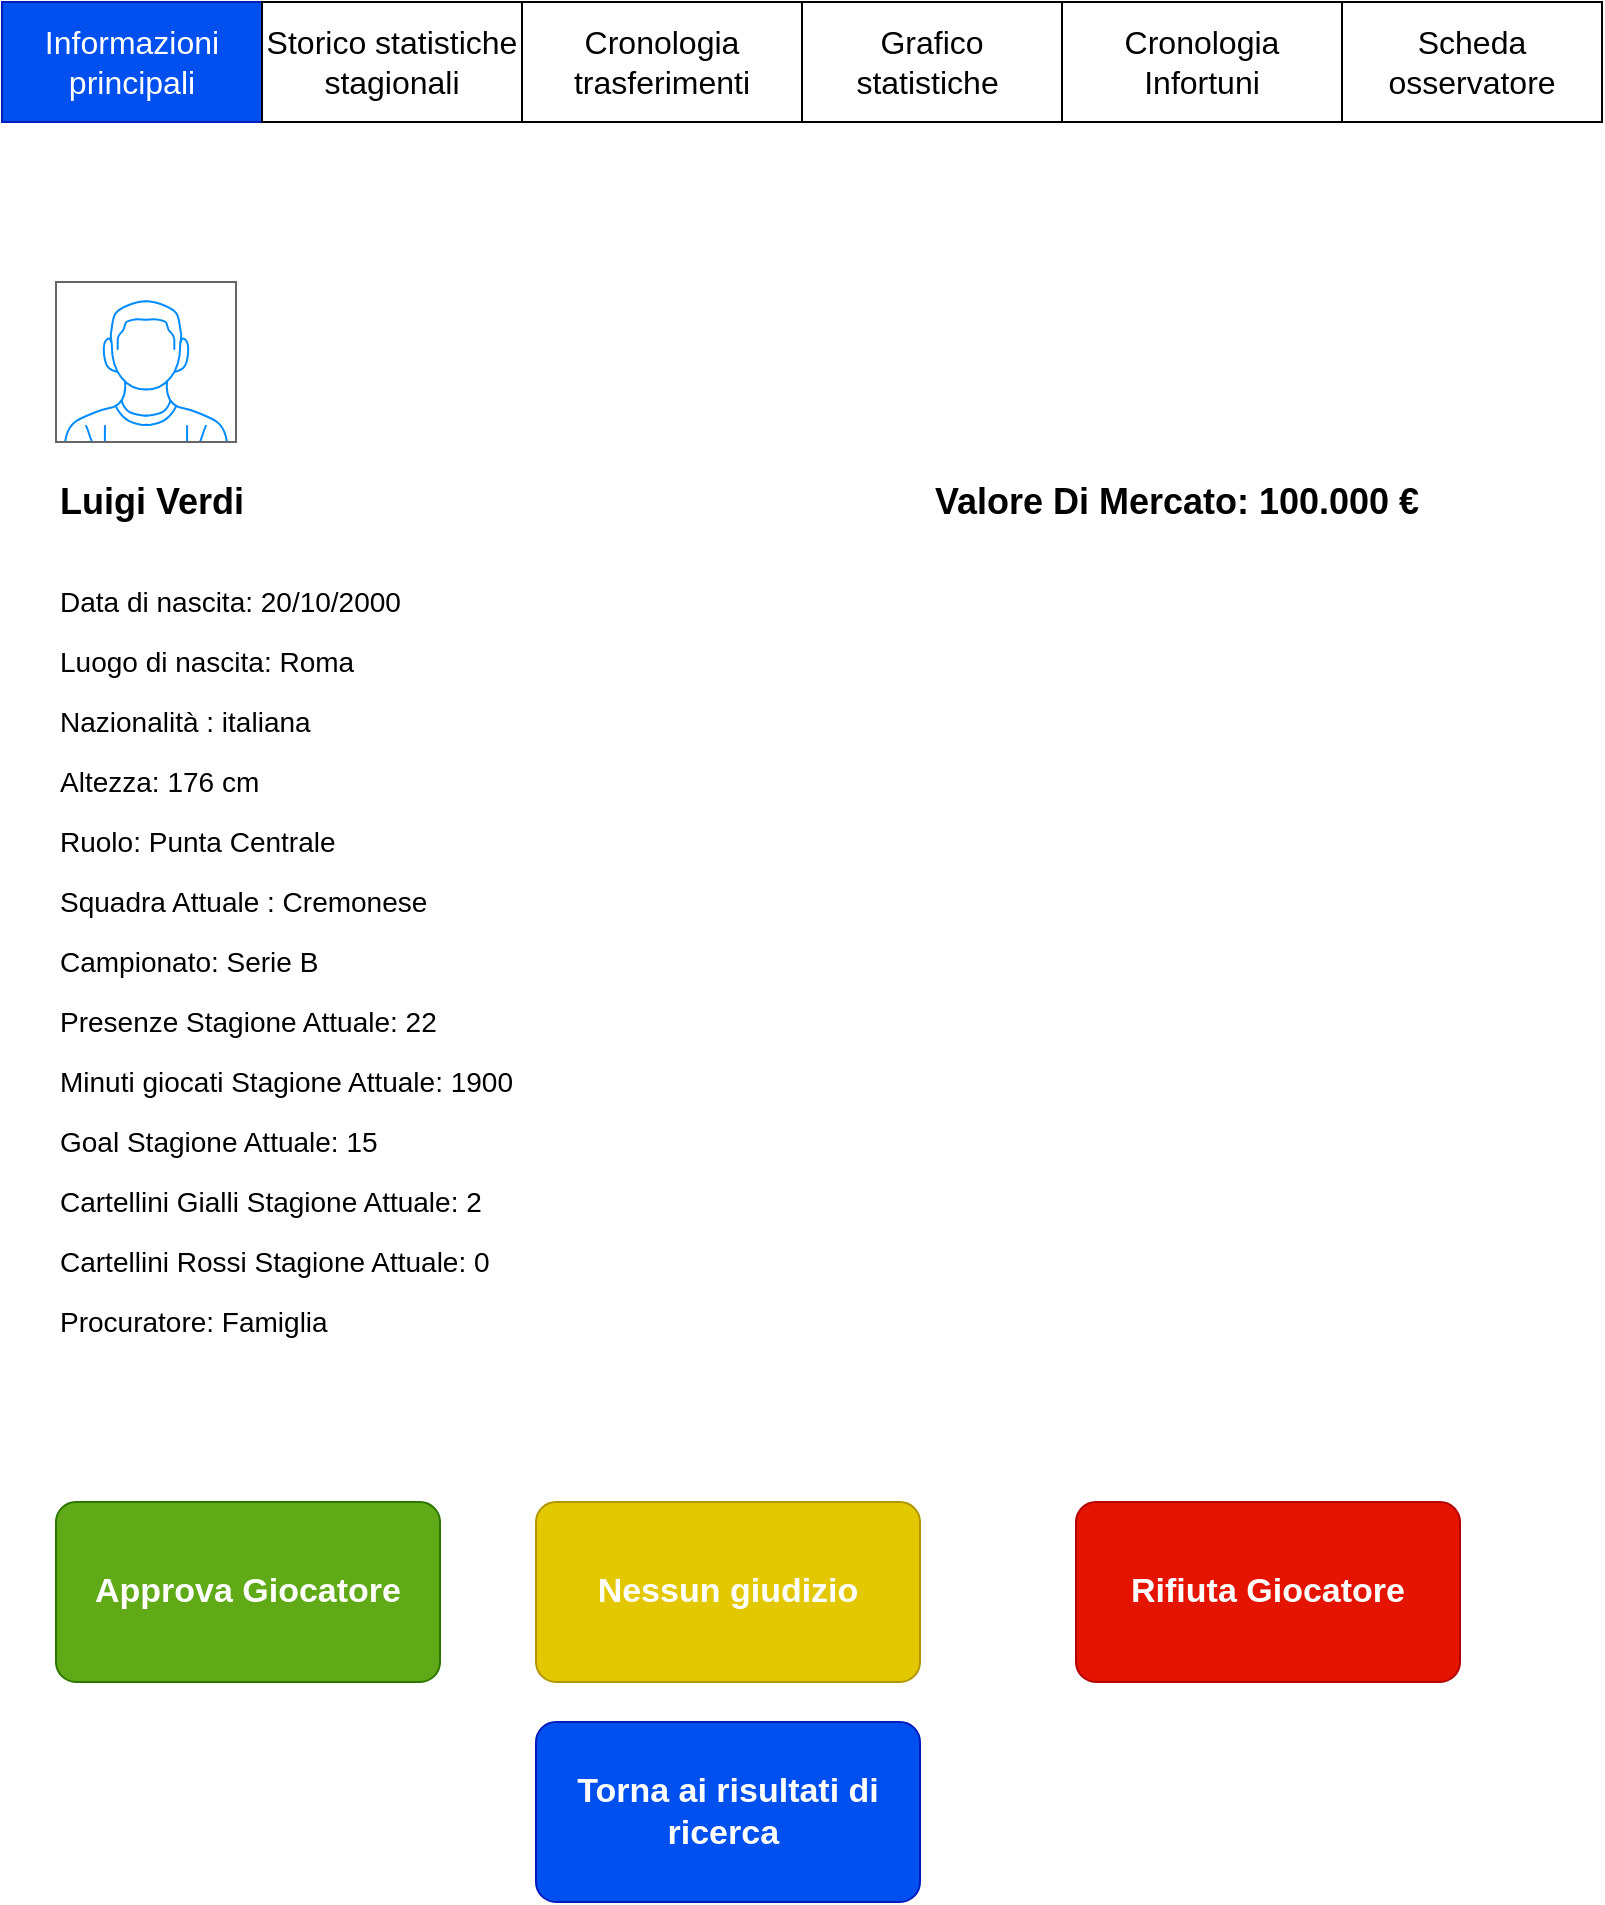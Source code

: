 <mxfile version="12.5.3" type="device"><diagram id="x-QDG0pYbNyyK2jGioUo" name="Page-1"><mxGraphModel dx="1024" dy="592" grid="1" gridSize="10" guides="1" tooltips="1" connect="1" arrows="1" fold="1" page="1" pageScale="1" pageWidth="827" pageHeight="1169" math="0" shadow="0"><root><mxCell id="0"/><mxCell id="1" parent="0"/><mxCell id="8KAfq_AMo4B2ei4xMI48-2" value="" style="verticalLabelPosition=bottom;shadow=0;dashed=0;align=center;html=1;verticalAlign=top;strokeWidth=1;shape=mxgraph.mockup.containers.userMale;strokeColor=#666666;strokeColor2=#008cff;" parent="1" vertex="1"><mxGeometry x="40" y="200" width="90" height="80" as="geometry"/></mxCell><mxCell id="8KAfq_AMo4B2ei4xMI48-3" value="&lt;font style=&quot;font-size: 18px&quot;&gt;&lt;b&gt;Luigi Verdi&lt;/b&gt;&lt;/font&gt;" style="text;html=1;align=left;verticalAlign=middle;resizable=0;points=[];autosize=1;" parent="1" vertex="1"><mxGeometry x="40" y="300" width="110" height="20" as="geometry"/></mxCell><mxCell id="8KAfq_AMo4B2ei4xMI48-4" value="&lt;font style=&quot;font-size: 14px&quot;&gt;Ruolo: Punta Centrale&amp;nbsp;&lt;/font&gt;" style="text;html=1;align=left;verticalAlign=middle;resizable=0;points=[];autosize=1;" parent="1" vertex="1"><mxGeometry x="40" y="470" width="160" height="20" as="geometry"/></mxCell><mxCell id="8KAfq_AMo4B2ei4xMI48-6" value="&lt;font style=&quot;font-size: 14px&quot;&gt;Luogo di nascita: Roma&amp;nbsp;&lt;/font&gt;" style="text;html=1;align=left;verticalAlign=middle;resizable=0;points=[];autosize=1;" parent="1" vertex="1"><mxGeometry x="40" y="380" width="170" height="20" as="geometry"/></mxCell><mxCell id="8KAfq_AMo4B2ei4xMI48-7" value="&lt;font style=&quot;font-size: 14px&quot;&gt;Nazionalità : italiana&lt;/font&gt;" style="text;html=1;align=left;verticalAlign=middle;resizable=0;points=[];autosize=1;" parent="1" vertex="1"><mxGeometry x="40" y="410" width="140" height="20" as="geometry"/></mxCell><mxCell id="8KAfq_AMo4B2ei4xMI48-8" value="&lt;font style=&quot;font-size: 14px&quot;&gt;Squadra Attuale : Cremonese&lt;/font&gt;" style="text;html=1;align=left;verticalAlign=middle;resizable=0;points=[];autosize=1;" parent="1" vertex="1"><mxGeometry x="40" y="500" width="200" height="20" as="geometry"/></mxCell><mxCell id="8KAfq_AMo4B2ei4xMI48-10" value="&lt;font style=&quot;font-size: 14px&quot;&gt;Data di nascita: 20/10/2000&amp;nbsp;&lt;/font&gt;" style="text;html=1;align=left;verticalAlign=middle;resizable=0;points=[];autosize=1;" parent="1" vertex="1"><mxGeometry x="40" y="350" width="190" height="20" as="geometry"/></mxCell><mxCell id="8KAfq_AMo4B2ei4xMI48-12" value="&lt;font style=&quot;font-size: 14px&quot;&gt;Campionato: Serie B&lt;/font&gt;" style="text;html=1;align=left;verticalAlign=middle;resizable=0;points=[];autosize=1;" parent="1" vertex="1"><mxGeometry x="40" y="530" width="140" height="20" as="geometry"/></mxCell><mxCell id="8KAfq_AMo4B2ei4xMI48-13" value="&lt;font style=&quot;font-size: 14px&quot;&gt;Presenze Stagione Attuale: 22&lt;/font&gt;" style="text;html=1;align=left;verticalAlign=middle;resizable=0;points=[];autosize=1;" parent="1" vertex="1"><mxGeometry x="40" y="560" width="200" height="20" as="geometry"/></mxCell><mxCell id="8KAfq_AMo4B2ei4xMI48-16" value="&lt;font style=&quot;font-size: 14px&quot;&gt;Minuti giocati Stagione Attuale: 1900&lt;/font&gt;" style="text;html=1;align=left;verticalAlign=middle;resizable=0;points=[];autosize=1;" parent="1" vertex="1"><mxGeometry x="40" y="590" width="240" height="20" as="geometry"/></mxCell><mxCell id="8KAfq_AMo4B2ei4xMI48-18" value="&lt;font style=&quot;font-size: 14px&quot;&gt;Goal Stagione Attuale: 15&lt;/font&gt;" style="text;html=1;align=left;verticalAlign=middle;resizable=0;points=[];autosize=1;" parent="1" vertex="1"><mxGeometry x="40" y="620" width="170" height="20" as="geometry"/></mxCell><mxCell id="8KAfq_AMo4B2ei4xMI48-20" value="&lt;font style=&quot;font-size: 14px&quot;&gt;Cartellini Gialli Stagione Attuale: 2&lt;/font&gt;" style="text;html=1;align=left;verticalAlign=middle;resizable=0;points=[];autosize=1;" parent="1" vertex="1"><mxGeometry x="40" y="650" width="230" height="20" as="geometry"/></mxCell><mxCell id="8KAfq_AMo4B2ei4xMI48-22" value="&lt;font style=&quot;font-size: 14px&quot;&gt;Cartellini Rossi Stagione Attuale: 0&lt;/font&gt;" style="text;html=1;align=left;verticalAlign=middle;resizable=0;points=[];autosize=1;" parent="1" vertex="1"><mxGeometry x="40" y="680" width="230" height="20" as="geometry"/></mxCell><mxCell id="8KAfq_AMo4B2ei4xMI48-24" value="&lt;font style=&quot;font-size: 14px&quot;&gt;Procuratore: Famiglia&lt;/font&gt;" style="text;html=1;align=left;verticalAlign=middle;resizable=0;points=[];autosize=1;" parent="1" vertex="1"><mxGeometry x="40" y="710" width="150" height="20" as="geometry"/></mxCell><mxCell id="8KAfq_AMo4B2ei4xMI48-25" value="&lt;font size=&quot;3&quot;&gt;Informazioni principali&lt;/font&gt;" style="rounded=0;whiteSpace=wrap;html=1;fillColor=#0050ef;strokeColor=#001DBC;fontColor=#ffffff;align=center;" parent="1" vertex="1"><mxGeometry x="13" y="60" width="130" height="60" as="geometry"/></mxCell><mxCell id="8KAfq_AMo4B2ei4xMI48-26" value="&lt;font size=&quot;3&quot;&gt;Storico statistiche stagionali&lt;/font&gt;" style="rounded=0;whiteSpace=wrap;html=1;align=center;" parent="1" vertex="1"><mxGeometry x="143" y="60" width="130" height="60" as="geometry"/></mxCell><mxCell id="8KAfq_AMo4B2ei4xMI48-29" value="&lt;font size=&quot;3&quot;&gt;Cronologia trasferimenti&lt;/font&gt;" style="rounded=0;whiteSpace=wrap;html=1;align=center;" parent="1" vertex="1"><mxGeometry x="273" y="60" width="140" height="60" as="geometry"/></mxCell><mxCell id="8KAfq_AMo4B2ei4xMI48-30" value="&lt;font size=&quot;3&quot;&gt;Grafico statistiche&amp;nbsp;&lt;/font&gt;" style="rounded=0;whiteSpace=wrap;html=1;align=center;" parent="1" vertex="1"><mxGeometry x="413" y="60" width="130" height="60" as="geometry"/></mxCell><mxCell id="8KAfq_AMo4B2ei4xMI48-31" value="Approva Giocatore" style="strokeWidth=1;shadow=0;dashed=0;align=center;html=1;shape=mxgraph.mockup.buttons.button;strokeColor=#2D7600;mainText=;buttonStyle=round;fontSize=17;fontStyle=1;fillColor=#60a917;whiteSpace=wrap;fontColor=#ffffff;" parent="1" vertex="1"><mxGeometry x="40" y="810" width="192" height="90" as="geometry"/></mxCell><mxCell id="8KAfq_AMo4B2ei4xMI48-32" value="Torna ai risultati di ricerca&amp;nbsp;" style="strokeWidth=1;shadow=0;dashed=0;align=center;html=1;shape=mxgraph.mockup.buttons.button;strokeColor=#001DBC;mainText=;buttonStyle=round;fontSize=17;fontStyle=1;fillColor=#0050ef;whiteSpace=wrap;fontColor=#ffffff;" parent="1" vertex="1"><mxGeometry x="280" y="920" width="192" height="90" as="geometry"/></mxCell><mxCell id="8KAfq_AMo4B2ei4xMI48-35" value="&lt;font size=&quot;3&quot;&gt;Scheda osservatore&lt;/font&gt;" style="rounded=0;whiteSpace=wrap;html=1;" parent="1" vertex="1"><mxGeometry x="683" y="60" width="130" height="60" as="geometry"/></mxCell><mxCell id="8yN8PRe1k3W3GZamuSWg-1" value="&lt;font style=&quot;font-size: 18px&quot;&gt;&lt;b&gt;Valore Di Mercato: 100.000 €&lt;/b&gt;&lt;/font&gt;" style="text;html=1;align=center;verticalAlign=middle;resizable=0;points=[];autosize=1;" parent="1" vertex="1"><mxGeometry x="470" y="300" width="260" height="20" as="geometry"/></mxCell><mxCell id="VBUNAsiYjZ50lMFTffvF-2" value="&lt;span style=&quot;font-size: 14px&quot;&gt;Altezza: 176 cm&lt;/span&gt;" style="text;html=1;align=left;verticalAlign=middle;resizable=0;points=[];autosize=1;" parent="1" vertex="1"><mxGeometry x="40" y="440" width="120" height="20" as="geometry"/></mxCell><mxCell id="VBUNAsiYjZ50lMFTffvF-4" value="Nessun giudizio" style="strokeWidth=1;shadow=0;dashed=0;align=center;html=1;shape=mxgraph.mockup.buttons.button;strokeColor=#B09500;mainText=;buttonStyle=round;fontSize=17;fontStyle=1;fillColor=#e3c800;whiteSpace=wrap;fontColor=#ffffff;" parent="1" vertex="1"><mxGeometry x="280" y="810" width="192" height="90" as="geometry"/></mxCell><mxCell id="VBUNAsiYjZ50lMFTffvF-5" value="Rifiuta Giocatore" style="strokeWidth=1;shadow=0;dashed=0;align=center;html=1;shape=mxgraph.mockup.buttons.button;strokeColor=#B20000;mainText=;buttonStyle=round;fontSize=17;fontStyle=1;fillColor=#e51400;whiteSpace=wrap;fontColor=#ffffff;" parent="1" vertex="1"><mxGeometry x="550" y="810" width="192" height="90" as="geometry"/></mxCell><mxCell id="Zl7xxaxZJWMf0ExZukYM-1" value="&lt;font size=&quot;3&quot;&gt;Cronologia Infortuni&lt;/font&gt;" style="rounded=0;whiteSpace=wrap;html=1;align=center;" vertex="1" parent="1"><mxGeometry x="543" y="60" width="140" height="60" as="geometry"/></mxCell></root></mxGraphModel></diagram></mxfile>